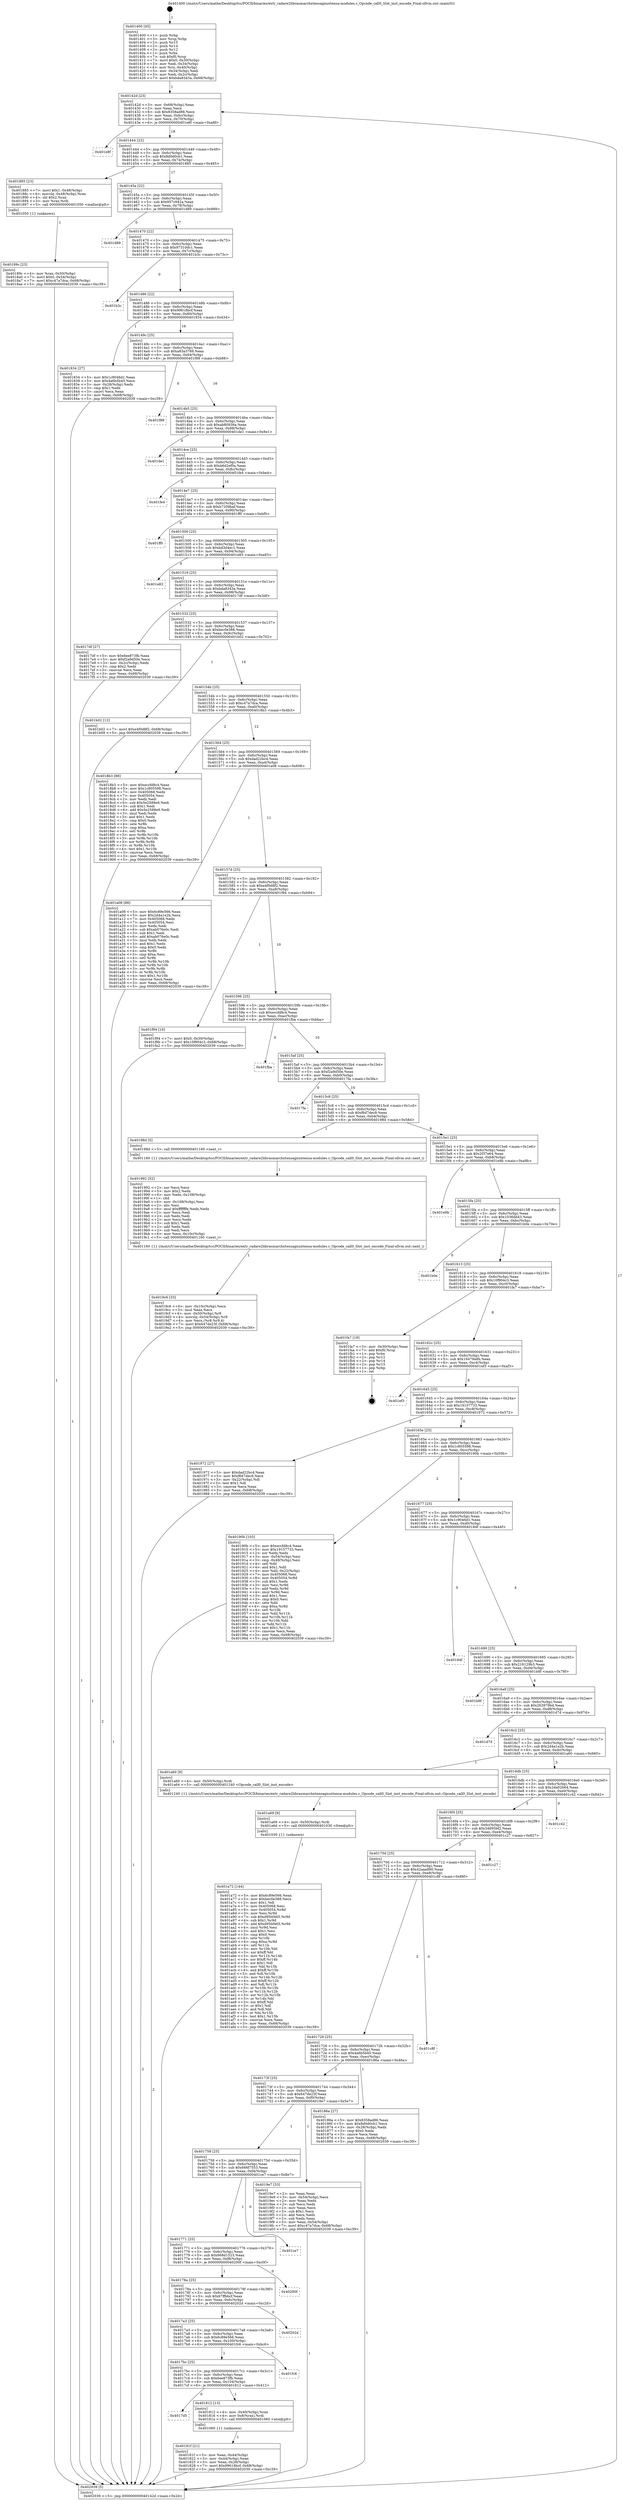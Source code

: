 digraph "0x401400" {
  label = "0x401400 (/mnt/c/Users/mathe/Desktop/tcc/POCII/binaries/extr_radare2librasmarchxtensagnuxtensa-modules.c_Opcode_call0_Slot_inst_encode_Final-ollvm.out::main(0))"
  labelloc = "t"
  node[shape=record]

  Entry [label="",width=0.3,height=0.3,shape=circle,fillcolor=black,style=filled]
  "0x40142d" [label="{
     0x40142d [23]\l
     | [instrs]\l
     &nbsp;&nbsp;0x40142d \<+3\>: mov -0x68(%rbp),%eax\l
     &nbsp;&nbsp;0x401430 \<+2\>: mov %eax,%ecx\l
     &nbsp;&nbsp;0x401432 \<+6\>: sub $0x8358ad86,%ecx\l
     &nbsp;&nbsp;0x401438 \<+3\>: mov %eax,-0x6c(%rbp)\l
     &nbsp;&nbsp;0x40143b \<+3\>: mov %ecx,-0x70(%rbp)\l
     &nbsp;&nbsp;0x40143e \<+6\>: je 0000000000401e8f \<main+0xa8f\>\l
  }"]
  "0x401e8f" [label="{
     0x401e8f\l
  }", style=dashed]
  "0x401444" [label="{
     0x401444 [22]\l
     | [instrs]\l
     &nbsp;&nbsp;0x401444 \<+5\>: jmp 0000000000401449 \<main+0x49\>\l
     &nbsp;&nbsp;0x401449 \<+3\>: mov -0x6c(%rbp),%eax\l
     &nbsp;&nbsp;0x40144c \<+5\>: sub $0x8d0d0cb1,%eax\l
     &nbsp;&nbsp;0x401451 \<+3\>: mov %eax,-0x74(%rbp)\l
     &nbsp;&nbsp;0x401454 \<+6\>: je 0000000000401885 \<main+0x485\>\l
  }"]
  Exit [label="",width=0.3,height=0.3,shape=circle,fillcolor=black,style=filled,peripheries=2]
  "0x401885" [label="{
     0x401885 [23]\l
     | [instrs]\l
     &nbsp;&nbsp;0x401885 \<+7\>: movl $0x1,-0x48(%rbp)\l
     &nbsp;&nbsp;0x40188c \<+4\>: movslq -0x48(%rbp),%rax\l
     &nbsp;&nbsp;0x401890 \<+4\>: shl $0x2,%rax\l
     &nbsp;&nbsp;0x401894 \<+3\>: mov %rax,%rdi\l
     &nbsp;&nbsp;0x401897 \<+5\>: call 0000000000401050 \<malloc@plt\>\l
     | [calls]\l
     &nbsp;&nbsp;0x401050 \{1\} (unknown)\l
  }"]
  "0x40145a" [label="{
     0x40145a [22]\l
     | [instrs]\l
     &nbsp;&nbsp;0x40145a \<+5\>: jmp 000000000040145f \<main+0x5f\>\l
     &nbsp;&nbsp;0x40145f \<+3\>: mov -0x6c(%rbp),%eax\l
     &nbsp;&nbsp;0x401462 \<+5\>: sub $0x957c942a,%eax\l
     &nbsp;&nbsp;0x401467 \<+3\>: mov %eax,-0x78(%rbp)\l
     &nbsp;&nbsp;0x40146a \<+6\>: je 0000000000401d89 \<main+0x989\>\l
  }"]
  "0x401a72" [label="{
     0x401a72 [144]\l
     | [instrs]\l
     &nbsp;&nbsp;0x401a72 \<+5\>: mov $0x6c89e566,%eax\l
     &nbsp;&nbsp;0x401a77 \<+5\>: mov $0xbec0e388,%ecx\l
     &nbsp;&nbsp;0x401a7c \<+2\>: mov $0x1,%dl\l
     &nbsp;&nbsp;0x401a7e \<+7\>: mov 0x405068,%esi\l
     &nbsp;&nbsp;0x401a85 \<+8\>: mov 0x405054,%r8d\l
     &nbsp;&nbsp;0x401a8d \<+3\>: mov %esi,%r9d\l
     &nbsp;&nbsp;0x401a90 \<+7\>: sub $0xd95bf465,%r9d\l
     &nbsp;&nbsp;0x401a97 \<+4\>: sub $0x1,%r9d\l
     &nbsp;&nbsp;0x401a9b \<+7\>: add $0xd95bf465,%r9d\l
     &nbsp;&nbsp;0x401aa2 \<+4\>: imul %r9d,%esi\l
     &nbsp;&nbsp;0x401aa6 \<+3\>: and $0x1,%esi\l
     &nbsp;&nbsp;0x401aa9 \<+3\>: cmp $0x0,%esi\l
     &nbsp;&nbsp;0x401aac \<+4\>: sete %r10b\l
     &nbsp;&nbsp;0x401ab0 \<+4\>: cmp $0xa,%r8d\l
     &nbsp;&nbsp;0x401ab4 \<+4\>: setl %r11b\l
     &nbsp;&nbsp;0x401ab8 \<+3\>: mov %r10b,%bl\l
     &nbsp;&nbsp;0x401abb \<+3\>: xor $0xff,%bl\l
     &nbsp;&nbsp;0x401abe \<+3\>: mov %r11b,%r14b\l
     &nbsp;&nbsp;0x401ac1 \<+4\>: xor $0xff,%r14b\l
     &nbsp;&nbsp;0x401ac5 \<+3\>: xor $0x1,%dl\l
     &nbsp;&nbsp;0x401ac8 \<+3\>: mov %bl,%r15b\l
     &nbsp;&nbsp;0x401acb \<+4\>: and $0xff,%r15b\l
     &nbsp;&nbsp;0x401acf \<+3\>: and %dl,%r10b\l
     &nbsp;&nbsp;0x401ad2 \<+3\>: mov %r14b,%r12b\l
     &nbsp;&nbsp;0x401ad5 \<+4\>: and $0xff,%r12b\l
     &nbsp;&nbsp;0x401ad9 \<+3\>: and %dl,%r11b\l
     &nbsp;&nbsp;0x401adc \<+3\>: or %r10b,%r15b\l
     &nbsp;&nbsp;0x401adf \<+3\>: or %r11b,%r12b\l
     &nbsp;&nbsp;0x401ae2 \<+3\>: xor %r12b,%r15b\l
     &nbsp;&nbsp;0x401ae5 \<+3\>: or %r14b,%bl\l
     &nbsp;&nbsp;0x401ae8 \<+3\>: xor $0xff,%bl\l
     &nbsp;&nbsp;0x401aeb \<+3\>: or $0x1,%dl\l
     &nbsp;&nbsp;0x401aee \<+2\>: and %dl,%bl\l
     &nbsp;&nbsp;0x401af0 \<+3\>: or %bl,%r15b\l
     &nbsp;&nbsp;0x401af3 \<+4\>: test $0x1,%r15b\l
     &nbsp;&nbsp;0x401af7 \<+3\>: cmovne %ecx,%eax\l
     &nbsp;&nbsp;0x401afa \<+3\>: mov %eax,-0x68(%rbp)\l
     &nbsp;&nbsp;0x401afd \<+5\>: jmp 0000000000402039 \<main+0xc39\>\l
  }"]
  "0x401d89" [label="{
     0x401d89\l
  }", style=dashed]
  "0x401470" [label="{
     0x401470 [22]\l
     | [instrs]\l
     &nbsp;&nbsp;0x401470 \<+5\>: jmp 0000000000401475 \<main+0x75\>\l
     &nbsp;&nbsp;0x401475 \<+3\>: mov -0x6c(%rbp),%eax\l
     &nbsp;&nbsp;0x401478 \<+5\>: sub $0x97310dc1,%eax\l
     &nbsp;&nbsp;0x40147d \<+3\>: mov %eax,-0x7c(%rbp)\l
     &nbsp;&nbsp;0x401480 \<+6\>: je 0000000000401b3c \<main+0x73c\>\l
  }"]
  "0x401a69" [label="{
     0x401a69 [9]\l
     | [instrs]\l
     &nbsp;&nbsp;0x401a69 \<+4\>: mov -0x50(%rbp),%rdi\l
     &nbsp;&nbsp;0x401a6d \<+5\>: call 0000000000401030 \<free@plt\>\l
     | [calls]\l
     &nbsp;&nbsp;0x401030 \{1\} (unknown)\l
  }"]
  "0x401b3c" [label="{
     0x401b3c\l
  }", style=dashed]
  "0x401486" [label="{
     0x401486 [22]\l
     | [instrs]\l
     &nbsp;&nbsp;0x401486 \<+5\>: jmp 000000000040148b \<main+0x8b\>\l
     &nbsp;&nbsp;0x40148b \<+3\>: mov -0x6c(%rbp),%eax\l
     &nbsp;&nbsp;0x40148e \<+5\>: sub $0x99618bcf,%eax\l
     &nbsp;&nbsp;0x401493 \<+3\>: mov %eax,-0x80(%rbp)\l
     &nbsp;&nbsp;0x401496 \<+6\>: je 0000000000401834 \<main+0x434\>\l
  }"]
  "0x4019c6" [label="{
     0x4019c6 [33]\l
     | [instrs]\l
     &nbsp;&nbsp;0x4019c6 \<+6\>: mov -0x10c(%rbp),%ecx\l
     &nbsp;&nbsp;0x4019cc \<+3\>: imul %eax,%ecx\l
     &nbsp;&nbsp;0x4019cf \<+4\>: mov -0x50(%rbp),%r8\l
     &nbsp;&nbsp;0x4019d3 \<+4\>: movslq -0x54(%rbp),%r9\l
     &nbsp;&nbsp;0x4019d7 \<+4\>: mov %ecx,(%r8,%r9,4)\l
     &nbsp;&nbsp;0x4019db \<+7\>: movl $0x647de23f,-0x68(%rbp)\l
     &nbsp;&nbsp;0x4019e2 \<+5\>: jmp 0000000000402039 \<main+0xc39\>\l
  }"]
  "0x401834" [label="{
     0x401834 [27]\l
     | [instrs]\l
     &nbsp;&nbsp;0x401834 \<+5\>: mov $0x1c9046d1,%eax\l
     &nbsp;&nbsp;0x401839 \<+5\>: mov $0x4a6b5b45,%ecx\l
     &nbsp;&nbsp;0x40183e \<+3\>: mov -0x28(%rbp),%edx\l
     &nbsp;&nbsp;0x401841 \<+3\>: cmp $0x1,%edx\l
     &nbsp;&nbsp;0x401844 \<+3\>: cmovl %ecx,%eax\l
     &nbsp;&nbsp;0x401847 \<+3\>: mov %eax,-0x68(%rbp)\l
     &nbsp;&nbsp;0x40184a \<+5\>: jmp 0000000000402039 \<main+0xc39\>\l
  }"]
  "0x40149c" [label="{
     0x40149c [25]\l
     | [instrs]\l
     &nbsp;&nbsp;0x40149c \<+5\>: jmp 00000000004014a1 \<main+0xa1\>\l
     &nbsp;&nbsp;0x4014a1 \<+3\>: mov -0x6c(%rbp),%eax\l
     &nbsp;&nbsp;0x4014a4 \<+5\>: sub $0xa83a3789,%eax\l
     &nbsp;&nbsp;0x4014a9 \<+6\>: mov %eax,-0x84(%rbp)\l
     &nbsp;&nbsp;0x4014af \<+6\>: je 0000000000401f88 \<main+0xb88\>\l
  }"]
  "0x401992" [label="{
     0x401992 [52]\l
     | [instrs]\l
     &nbsp;&nbsp;0x401992 \<+2\>: xor %ecx,%ecx\l
     &nbsp;&nbsp;0x401994 \<+5\>: mov $0x2,%edx\l
     &nbsp;&nbsp;0x401999 \<+6\>: mov %edx,-0x108(%rbp)\l
     &nbsp;&nbsp;0x40199f \<+1\>: cltd\l
     &nbsp;&nbsp;0x4019a0 \<+6\>: mov -0x108(%rbp),%esi\l
     &nbsp;&nbsp;0x4019a6 \<+2\>: idiv %esi\l
     &nbsp;&nbsp;0x4019a8 \<+6\>: imul $0xfffffffe,%edx,%edx\l
     &nbsp;&nbsp;0x4019ae \<+2\>: mov %ecx,%edi\l
     &nbsp;&nbsp;0x4019b0 \<+2\>: sub %edx,%edi\l
     &nbsp;&nbsp;0x4019b2 \<+2\>: mov %ecx,%edx\l
     &nbsp;&nbsp;0x4019b4 \<+3\>: sub $0x1,%edx\l
     &nbsp;&nbsp;0x4019b7 \<+2\>: add %edx,%edi\l
     &nbsp;&nbsp;0x4019b9 \<+2\>: sub %edi,%ecx\l
     &nbsp;&nbsp;0x4019bb \<+6\>: mov %ecx,-0x10c(%rbp)\l
     &nbsp;&nbsp;0x4019c1 \<+5\>: call 0000000000401160 \<next_i\>\l
     | [calls]\l
     &nbsp;&nbsp;0x401160 \{1\} (/mnt/c/Users/mathe/Desktop/tcc/POCII/binaries/extr_radare2librasmarchxtensagnuxtensa-modules.c_Opcode_call0_Slot_inst_encode_Final-ollvm.out::next_i)\l
  }"]
  "0x401f88" [label="{
     0x401f88\l
  }", style=dashed]
  "0x4014b5" [label="{
     0x4014b5 [25]\l
     | [instrs]\l
     &nbsp;&nbsp;0x4014b5 \<+5\>: jmp 00000000004014ba \<main+0xba\>\l
     &nbsp;&nbsp;0x4014ba \<+3\>: mov -0x6c(%rbp),%eax\l
     &nbsp;&nbsp;0x4014bd \<+5\>: sub $0xab80936a,%eax\l
     &nbsp;&nbsp;0x4014c2 \<+6\>: mov %eax,-0x88(%rbp)\l
     &nbsp;&nbsp;0x4014c8 \<+6\>: je 0000000000401de1 \<main+0x9e1\>\l
  }"]
  "0x40189c" [label="{
     0x40189c [23]\l
     | [instrs]\l
     &nbsp;&nbsp;0x40189c \<+4\>: mov %rax,-0x50(%rbp)\l
     &nbsp;&nbsp;0x4018a0 \<+7\>: movl $0x0,-0x54(%rbp)\l
     &nbsp;&nbsp;0x4018a7 \<+7\>: movl $0xc47a7dca,-0x68(%rbp)\l
     &nbsp;&nbsp;0x4018ae \<+5\>: jmp 0000000000402039 \<main+0xc39\>\l
  }"]
  "0x401de1" [label="{
     0x401de1\l
  }", style=dashed]
  "0x4014ce" [label="{
     0x4014ce [25]\l
     | [instrs]\l
     &nbsp;&nbsp;0x4014ce \<+5\>: jmp 00000000004014d3 \<main+0xd3\>\l
     &nbsp;&nbsp;0x4014d3 \<+3\>: mov -0x6c(%rbp),%eax\l
     &nbsp;&nbsp;0x4014d6 \<+5\>: sub $0xb6d2ef0a,%eax\l
     &nbsp;&nbsp;0x4014db \<+6\>: mov %eax,-0x8c(%rbp)\l
     &nbsp;&nbsp;0x4014e1 \<+6\>: je 0000000000401fe4 \<main+0xbe4\>\l
  }"]
  "0x40181f" [label="{
     0x40181f [21]\l
     | [instrs]\l
     &nbsp;&nbsp;0x40181f \<+3\>: mov %eax,-0x44(%rbp)\l
     &nbsp;&nbsp;0x401822 \<+3\>: mov -0x44(%rbp),%eax\l
     &nbsp;&nbsp;0x401825 \<+3\>: mov %eax,-0x28(%rbp)\l
     &nbsp;&nbsp;0x401828 \<+7\>: movl $0x99618bcf,-0x68(%rbp)\l
     &nbsp;&nbsp;0x40182f \<+5\>: jmp 0000000000402039 \<main+0xc39\>\l
  }"]
  "0x401fe4" [label="{
     0x401fe4\l
  }", style=dashed]
  "0x4014e7" [label="{
     0x4014e7 [25]\l
     | [instrs]\l
     &nbsp;&nbsp;0x4014e7 \<+5\>: jmp 00000000004014ec \<main+0xec\>\l
     &nbsp;&nbsp;0x4014ec \<+3\>: mov -0x6c(%rbp),%eax\l
     &nbsp;&nbsp;0x4014ef \<+5\>: sub $0xb7209baf,%eax\l
     &nbsp;&nbsp;0x4014f4 \<+6\>: mov %eax,-0x90(%rbp)\l
     &nbsp;&nbsp;0x4014fa \<+6\>: je 0000000000401ff0 \<main+0xbf0\>\l
  }"]
  "0x4017d5" [label="{
     0x4017d5\l
  }", style=dashed]
  "0x401ff0" [label="{
     0x401ff0\l
  }", style=dashed]
  "0x401500" [label="{
     0x401500 [25]\l
     | [instrs]\l
     &nbsp;&nbsp;0x401500 \<+5\>: jmp 0000000000401505 \<main+0x105\>\l
     &nbsp;&nbsp;0x401505 \<+3\>: mov -0x6c(%rbp),%eax\l
     &nbsp;&nbsp;0x401508 \<+5\>: sub $0xbd3d4ec1,%eax\l
     &nbsp;&nbsp;0x40150d \<+6\>: mov %eax,-0x94(%rbp)\l
     &nbsp;&nbsp;0x401513 \<+6\>: je 0000000000401e83 \<main+0xa83\>\l
  }"]
  "0x401812" [label="{
     0x401812 [13]\l
     | [instrs]\l
     &nbsp;&nbsp;0x401812 \<+4\>: mov -0x40(%rbp),%rax\l
     &nbsp;&nbsp;0x401816 \<+4\>: mov 0x8(%rax),%rdi\l
     &nbsp;&nbsp;0x40181a \<+5\>: call 0000000000401060 \<atoi@plt\>\l
     | [calls]\l
     &nbsp;&nbsp;0x401060 \{1\} (unknown)\l
  }"]
  "0x401e83" [label="{
     0x401e83\l
  }", style=dashed]
  "0x401519" [label="{
     0x401519 [25]\l
     | [instrs]\l
     &nbsp;&nbsp;0x401519 \<+5\>: jmp 000000000040151e \<main+0x11e\>\l
     &nbsp;&nbsp;0x40151e \<+3\>: mov -0x6c(%rbp),%eax\l
     &nbsp;&nbsp;0x401521 \<+5\>: sub $0xbda8343a,%eax\l
     &nbsp;&nbsp;0x401526 \<+6\>: mov %eax,-0x98(%rbp)\l
     &nbsp;&nbsp;0x40152c \<+6\>: je 00000000004017df \<main+0x3df\>\l
  }"]
  "0x4017bc" [label="{
     0x4017bc [25]\l
     | [instrs]\l
     &nbsp;&nbsp;0x4017bc \<+5\>: jmp 00000000004017c1 \<main+0x3c1\>\l
     &nbsp;&nbsp;0x4017c1 \<+3\>: mov -0x6c(%rbp),%eax\l
     &nbsp;&nbsp;0x4017c4 \<+5\>: sub $0x6ee873fb,%eax\l
     &nbsp;&nbsp;0x4017c9 \<+6\>: mov %eax,-0x104(%rbp)\l
     &nbsp;&nbsp;0x4017cf \<+6\>: je 0000000000401812 \<main+0x412\>\l
  }"]
  "0x4017df" [label="{
     0x4017df [27]\l
     | [instrs]\l
     &nbsp;&nbsp;0x4017df \<+5\>: mov $0x6ee873fb,%eax\l
     &nbsp;&nbsp;0x4017e4 \<+5\>: mov $0xf2a9d50e,%ecx\l
     &nbsp;&nbsp;0x4017e9 \<+3\>: mov -0x2c(%rbp),%edx\l
     &nbsp;&nbsp;0x4017ec \<+3\>: cmp $0x2,%edx\l
     &nbsp;&nbsp;0x4017ef \<+3\>: cmovne %ecx,%eax\l
     &nbsp;&nbsp;0x4017f2 \<+3\>: mov %eax,-0x68(%rbp)\l
     &nbsp;&nbsp;0x4017f5 \<+5\>: jmp 0000000000402039 \<main+0xc39\>\l
  }"]
  "0x401532" [label="{
     0x401532 [25]\l
     | [instrs]\l
     &nbsp;&nbsp;0x401532 \<+5\>: jmp 0000000000401537 \<main+0x137\>\l
     &nbsp;&nbsp;0x401537 \<+3\>: mov -0x6c(%rbp),%eax\l
     &nbsp;&nbsp;0x40153a \<+5\>: sub $0xbec0e388,%eax\l
     &nbsp;&nbsp;0x40153f \<+6\>: mov %eax,-0x9c(%rbp)\l
     &nbsp;&nbsp;0x401545 \<+6\>: je 0000000000401b02 \<main+0x702\>\l
  }"]
  "0x402039" [label="{
     0x402039 [5]\l
     | [instrs]\l
     &nbsp;&nbsp;0x402039 \<+5\>: jmp 000000000040142d \<main+0x2d\>\l
  }"]
  "0x401400" [label="{
     0x401400 [45]\l
     | [instrs]\l
     &nbsp;&nbsp;0x401400 \<+1\>: push %rbp\l
     &nbsp;&nbsp;0x401401 \<+3\>: mov %rsp,%rbp\l
     &nbsp;&nbsp;0x401404 \<+2\>: push %r15\l
     &nbsp;&nbsp;0x401406 \<+2\>: push %r14\l
     &nbsp;&nbsp;0x401408 \<+2\>: push %r12\l
     &nbsp;&nbsp;0x40140a \<+1\>: push %rbx\l
     &nbsp;&nbsp;0x40140b \<+7\>: sub $0xf0,%rsp\l
     &nbsp;&nbsp;0x401412 \<+7\>: movl $0x0,-0x30(%rbp)\l
     &nbsp;&nbsp;0x401419 \<+3\>: mov %edi,-0x34(%rbp)\l
     &nbsp;&nbsp;0x40141c \<+4\>: mov %rsi,-0x40(%rbp)\l
     &nbsp;&nbsp;0x401420 \<+3\>: mov -0x34(%rbp),%edi\l
     &nbsp;&nbsp;0x401423 \<+3\>: mov %edi,-0x2c(%rbp)\l
     &nbsp;&nbsp;0x401426 \<+7\>: movl $0xbda8343a,-0x68(%rbp)\l
  }"]
  "0x401fc6" [label="{
     0x401fc6\l
  }", style=dashed]
  "0x401b02" [label="{
     0x401b02 [12]\l
     | [instrs]\l
     &nbsp;&nbsp;0x401b02 \<+7\>: movl $0xe4f0d8f2,-0x68(%rbp)\l
     &nbsp;&nbsp;0x401b09 \<+5\>: jmp 0000000000402039 \<main+0xc39\>\l
  }"]
  "0x40154b" [label="{
     0x40154b [25]\l
     | [instrs]\l
     &nbsp;&nbsp;0x40154b \<+5\>: jmp 0000000000401550 \<main+0x150\>\l
     &nbsp;&nbsp;0x401550 \<+3\>: mov -0x6c(%rbp),%eax\l
     &nbsp;&nbsp;0x401553 \<+5\>: sub $0xc47a7dca,%eax\l
     &nbsp;&nbsp;0x401558 \<+6\>: mov %eax,-0xa0(%rbp)\l
     &nbsp;&nbsp;0x40155e \<+6\>: je 00000000004018b3 \<main+0x4b3\>\l
  }"]
  "0x4017a3" [label="{
     0x4017a3 [25]\l
     | [instrs]\l
     &nbsp;&nbsp;0x4017a3 \<+5\>: jmp 00000000004017a8 \<main+0x3a8\>\l
     &nbsp;&nbsp;0x4017a8 \<+3\>: mov -0x6c(%rbp),%eax\l
     &nbsp;&nbsp;0x4017ab \<+5\>: sub $0x6c89e566,%eax\l
     &nbsp;&nbsp;0x4017b0 \<+6\>: mov %eax,-0x100(%rbp)\l
     &nbsp;&nbsp;0x4017b6 \<+6\>: je 0000000000401fc6 \<main+0xbc6\>\l
  }"]
  "0x4018b3" [label="{
     0x4018b3 [88]\l
     | [instrs]\l
     &nbsp;&nbsp;0x4018b3 \<+5\>: mov $0xeccfd8c4,%eax\l
     &nbsp;&nbsp;0x4018b8 \<+5\>: mov $0x1c805598,%ecx\l
     &nbsp;&nbsp;0x4018bd \<+7\>: mov 0x405068,%edx\l
     &nbsp;&nbsp;0x4018c4 \<+7\>: mov 0x405054,%esi\l
     &nbsp;&nbsp;0x4018cb \<+2\>: mov %edx,%edi\l
     &nbsp;&nbsp;0x4018cd \<+6\>: sub $0x5e2588e9,%edi\l
     &nbsp;&nbsp;0x4018d3 \<+3\>: sub $0x1,%edi\l
     &nbsp;&nbsp;0x4018d6 \<+6\>: add $0x5e2588e9,%edi\l
     &nbsp;&nbsp;0x4018dc \<+3\>: imul %edi,%edx\l
     &nbsp;&nbsp;0x4018df \<+3\>: and $0x1,%edx\l
     &nbsp;&nbsp;0x4018e2 \<+3\>: cmp $0x0,%edx\l
     &nbsp;&nbsp;0x4018e5 \<+4\>: sete %r8b\l
     &nbsp;&nbsp;0x4018e9 \<+3\>: cmp $0xa,%esi\l
     &nbsp;&nbsp;0x4018ec \<+4\>: setl %r9b\l
     &nbsp;&nbsp;0x4018f0 \<+3\>: mov %r8b,%r10b\l
     &nbsp;&nbsp;0x4018f3 \<+3\>: and %r9b,%r10b\l
     &nbsp;&nbsp;0x4018f6 \<+3\>: xor %r9b,%r8b\l
     &nbsp;&nbsp;0x4018f9 \<+3\>: or %r8b,%r10b\l
     &nbsp;&nbsp;0x4018fc \<+4\>: test $0x1,%r10b\l
     &nbsp;&nbsp;0x401900 \<+3\>: cmovne %ecx,%eax\l
     &nbsp;&nbsp;0x401903 \<+3\>: mov %eax,-0x68(%rbp)\l
     &nbsp;&nbsp;0x401906 \<+5\>: jmp 0000000000402039 \<main+0xc39\>\l
  }"]
  "0x401564" [label="{
     0x401564 [25]\l
     | [instrs]\l
     &nbsp;&nbsp;0x401564 \<+5\>: jmp 0000000000401569 \<main+0x169\>\l
     &nbsp;&nbsp;0x401569 \<+3\>: mov -0x6c(%rbp),%eax\l
     &nbsp;&nbsp;0x40156c \<+5\>: sub $0xdad22bc4,%eax\l
     &nbsp;&nbsp;0x401571 \<+6\>: mov %eax,-0xa4(%rbp)\l
     &nbsp;&nbsp;0x401577 \<+6\>: je 0000000000401a08 \<main+0x608\>\l
  }"]
  "0x40202d" [label="{
     0x40202d\l
  }", style=dashed]
  "0x401a08" [label="{
     0x401a08 [88]\l
     | [instrs]\l
     &nbsp;&nbsp;0x401a08 \<+5\>: mov $0x6c89e566,%eax\l
     &nbsp;&nbsp;0x401a0d \<+5\>: mov $0x2d4a1e2b,%ecx\l
     &nbsp;&nbsp;0x401a12 \<+7\>: mov 0x405068,%edx\l
     &nbsp;&nbsp;0x401a19 \<+7\>: mov 0x405054,%esi\l
     &nbsp;&nbsp;0x401a20 \<+2\>: mov %edx,%edi\l
     &nbsp;&nbsp;0x401a22 \<+6\>: sub $0xab076e0c,%edi\l
     &nbsp;&nbsp;0x401a28 \<+3\>: sub $0x1,%edi\l
     &nbsp;&nbsp;0x401a2b \<+6\>: add $0xab076e0c,%edi\l
     &nbsp;&nbsp;0x401a31 \<+3\>: imul %edi,%edx\l
     &nbsp;&nbsp;0x401a34 \<+3\>: and $0x1,%edx\l
     &nbsp;&nbsp;0x401a37 \<+3\>: cmp $0x0,%edx\l
     &nbsp;&nbsp;0x401a3a \<+4\>: sete %r8b\l
     &nbsp;&nbsp;0x401a3e \<+3\>: cmp $0xa,%esi\l
     &nbsp;&nbsp;0x401a41 \<+4\>: setl %r9b\l
     &nbsp;&nbsp;0x401a45 \<+3\>: mov %r8b,%r10b\l
     &nbsp;&nbsp;0x401a48 \<+3\>: and %r9b,%r10b\l
     &nbsp;&nbsp;0x401a4b \<+3\>: xor %r9b,%r8b\l
     &nbsp;&nbsp;0x401a4e \<+3\>: or %r8b,%r10b\l
     &nbsp;&nbsp;0x401a51 \<+4\>: test $0x1,%r10b\l
     &nbsp;&nbsp;0x401a55 \<+3\>: cmovne %ecx,%eax\l
     &nbsp;&nbsp;0x401a58 \<+3\>: mov %eax,-0x68(%rbp)\l
     &nbsp;&nbsp;0x401a5b \<+5\>: jmp 0000000000402039 \<main+0xc39\>\l
  }"]
  "0x40157d" [label="{
     0x40157d [25]\l
     | [instrs]\l
     &nbsp;&nbsp;0x40157d \<+5\>: jmp 0000000000401582 \<main+0x182\>\l
     &nbsp;&nbsp;0x401582 \<+3\>: mov -0x6c(%rbp),%eax\l
     &nbsp;&nbsp;0x401585 \<+5\>: sub $0xe4f0d8f2,%eax\l
     &nbsp;&nbsp;0x40158a \<+6\>: mov %eax,-0xa8(%rbp)\l
     &nbsp;&nbsp;0x401590 \<+6\>: je 0000000000401f94 \<main+0xb94\>\l
  }"]
  "0x40178a" [label="{
     0x40178a [25]\l
     | [instrs]\l
     &nbsp;&nbsp;0x40178a \<+5\>: jmp 000000000040178f \<main+0x38f\>\l
     &nbsp;&nbsp;0x40178f \<+3\>: mov -0x6c(%rbp),%eax\l
     &nbsp;&nbsp;0x401792 \<+5\>: sub $0x67ffbbcf,%eax\l
     &nbsp;&nbsp;0x401797 \<+6\>: mov %eax,-0xfc(%rbp)\l
     &nbsp;&nbsp;0x40179d \<+6\>: je 000000000040202d \<main+0xc2d\>\l
  }"]
  "0x401f94" [label="{
     0x401f94 [19]\l
     | [instrs]\l
     &nbsp;&nbsp;0x401f94 \<+7\>: movl $0x0,-0x30(%rbp)\l
     &nbsp;&nbsp;0x401f9b \<+7\>: movl $0x10f904c3,-0x68(%rbp)\l
     &nbsp;&nbsp;0x401fa2 \<+5\>: jmp 0000000000402039 \<main+0xc39\>\l
  }"]
  "0x401596" [label="{
     0x401596 [25]\l
     | [instrs]\l
     &nbsp;&nbsp;0x401596 \<+5\>: jmp 000000000040159b \<main+0x19b\>\l
     &nbsp;&nbsp;0x40159b \<+3\>: mov -0x6c(%rbp),%eax\l
     &nbsp;&nbsp;0x40159e \<+5\>: sub $0xeccfd8c4,%eax\l
     &nbsp;&nbsp;0x4015a3 \<+6\>: mov %eax,-0xac(%rbp)\l
     &nbsp;&nbsp;0x4015a9 \<+6\>: je 0000000000401fba \<main+0xbba\>\l
  }"]
  "0x40200f" [label="{
     0x40200f\l
  }", style=dashed]
  "0x401fba" [label="{
     0x401fba\l
  }", style=dashed]
  "0x4015af" [label="{
     0x4015af [25]\l
     | [instrs]\l
     &nbsp;&nbsp;0x4015af \<+5\>: jmp 00000000004015b4 \<main+0x1b4\>\l
     &nbsp;&nbsp;0x4015b4 \<+3\>: mov -0x6c(%rbp),%eax\l
     &nbsp;&nbsp;0x4015b7 \<+5\>: sub $0xf2a9d50e,%eax\l
     &nbsp;&nbsp;0x4015bc \<+6\>: mov %eax,-0xb0(%rbp)\l
     &nbsp;&nbsp;0x4015c2 \<+6\>: je 00000000004017fa \<main+0x3fa\>\l
  }"]
  "0x401771" [label="{
     0x401771 [25]\l
     | [instrs]\l
     &nbsp;&nbsp;0x401771 \<+5\>: jmp 0000000000401776 \<main+0x376\>\l
     &nbsp;&nbsp;0x401776 \<+3\>: mov -0x6c(%rbp),%eax\l
     &nbsp;&nbsp;0x401779 \<+5\>: sub $0x668d1523,%eax\l
     &nbsp;&nbsp;0x40177e \<+6\>: mov %eax,-0xf8(%rbp)\l
     &nbsp;&nbsp;0x401784 \<+6\>: je 000000000040200f \<main+0xc0f\>\l
  }"]
  "0x4017fa" [label="{
     0x4017fa\l
  }", style=dashed]
  "0x4015c8" [label="{
     0x4015c8 [25]\l
     | [instrs]\l
     &nbsp;&nbsp;0x4015c8 \<+5\>: jmp 00000000004015cd \<main+0x1cd\>\l
     &nbsp;&nbsp;0x4015cd \<+3\>: mov -0x6c(%rbp),%eax\l
     &nbsp;&nbsp;0x4015d0 \<+5\>: sub $0xf6d7dec9,%eax\l
     &nbsp;&nbsp;0x4015d5 \<+6\>: mov %eax,-0xb4(%rbp)\l
     &nbsp;&nbsp;0x4015db \<+6\>: je 000000000040198d \<main+0x58d\>\l
  }"]
  "0x401ce7" [label="{
     0x401ce7\l
  }", style=dashed]
  "0x40198d" [label="{
     0x40198d [5]\l
     | [instrs]\l
     &nbsp;&nbsp;0x40198d \<+5\>: call 0000000000401160 \<next_i\>\l
     | [calls]\l
     &nbsp;&nbsp;0x401160 \{1\} (/mnt/c/Users/mathe/Desktop/tcc/POCII/binaries/extr_radare2librasmarchxtensagnuxtensa-modules.c_Opcode_call0_Slot_inst_encode_Final-ollvm.out::next_i)\l
  }"]
  "0x4015e1" [label="{
     0x4015e1 [25]\l
     | [instrs]\l
     &nbsp;&nbsp;0x4015e1 \<+5\>: jmp 00000000004015e6 \<main+0x1e6\>\l
     &nbsp;&nbsp;0x4015e6 \<+3\>: mov -0x6c(%rbp),%eax\l
     &nbsp;&nbsp;0x4015e9 \<+5\>: sub $0x2f37e64,%eax\l
     &nbsp;&nbsp;0x4015ee \<+6\>: mov %eax,-0xb8(%rbp)\l
     &nbsp;&nbsp;0x4015f4 \<+6\>: je 0000000000401e9b \<main+0xa9b\>\l
  }"]
  "0x401758" [label="{
     0x401758 [25]\l
     | [instrs]\l
     &nbsp;&nbsp;0x401758 \<+5\>: jmp 000000000040175d \<main+0x35d\>\l
     &nbsp;&nbsp;0x40175d \<+3\>: mov -0x6c(%rbp),%eax\l
     &nbsp;&nbsp;0x401760 \<+5\>: sub $0x666f7553,%eax\l
     &nbsp;&nbsp;0x401765 \<+6\>: mov %eax,-0xf4(%rbp)\l
     &nbsp;&nbsp;0x40176b \<+6\>: je 0000000000401ce7 \<main+0x8e7\>\l
  }"]
  "0x401e9b" [label="{
     0x401e9b\l
  }", style=dashed]
  "0x4015fa" [label="{
     0x4015fa [25]\l
     | [instrs]\l
     &nbsp;&nbsp;0x4015fa \<+5\>: jmp 00000000004015ff \<main+0x1ff\>\l
     &nbsp;&nbsp;0x4015ff \<+3\>: mov -0x6c(%rbp),%eax\l
     &nbsp;&nbsp;0x401602 \<+5\>: sub $0x1036dd43,%eax\l
     &nbsp;&nbsp;0x401607 \<+6\>: mov %eax,-0xbc(%rbp)\l
     &nbsp;&nbsp;0x40160d \<+6\>: je 0000000000401b0e \<main+0x70e\>\l
  }"]
  "0x4019e7" [label="{
     0x4019e7 [33]\l
     | [instrs]\l
     &nbsp;&nbsp;0x4019e7 \<+2\>: xor %eax,%eax\l
     &nbsp;&nbsp;0x4019e9 \<+3\>: mov -0x54(%rbp),%ecx\l
     &nbsp;&nbsp;0x4019ec \<+2\>: mov %eax,%edx\l
     &nbsp;&nbsp;0x4019ee \<+2\>: sub %ecx,%edx\l
     &nbsp;&nbsp;0x4019f0 \<+2\>: mov %eax,%ecx\l
     &nbsp;&nbsp;0x4019f2 \<+3\>: sub $0x1,%ecx\l
     &nbsp;&nbsp;0x4019f5 \<+2\>: add %ecx,%edx\l
     &nbsp;&nbsp;0x4019f7 \<+2\>: sub %edx,%eax\l
     &nbsp;&nbsp;0x4019f9 \<+3\>: mov %eax,-0x54(%rbp)\l
     &nbsp;&nbsp;0x4019fc \<+7\>: movl $0xc47a7dca,-0x68(%rbp)\l
     &nbsp;&nbsp;0x401a03 \<+5\>: jmp 0000000000402039 \<main+0xc39\>\l
  }"]
  "0x401b0e" [label="{
     0x401b0e\l
  }", style=dashed]
  "0x401613" [label="{
     0x401613 [25]\l
     | [instrs]\l
     &nbsp;&nbsp;0x401613 \<+5\>: jmp 0000000000401618 \<main+0x218\>\l
     &nbsp;&nbsp;0x401618 \<+3\>: mov -0x6c(%rbp),%eax\l
     &nbsp;&nbsp;0x40161b \<+5\>: sub $0x10f904c3,%eax\l
     &nbsp;&nbsp;0x401620 \<+6\>: mov %eax,-0xc0(%rbp)\l
     &nbsp;&nbsp;0x401626 \<+6\>: je 0000000000401fa7 \<main+0xba7\>\l
  }"]
  "0x40173f" [label="{
     0x40173f [25]\l
     | [instrs]\l
     &nbsp;&nbsp;0x40173f \<+5\>: jmp 0000000000401744 \<main+0x344\>\l
     &nbsp;&nbsp;0x401744 \<+3\>: mov -0x6c(%rbp),%eax\l
     &nbsp;&nbsp;0x401747 \<+5\>: sub $0x647de23f,%eax\l
     &nbsp;&nbsp;0x40174c \<+6\>: mov %eax,-0xf0(%rbp)\l
     &nbsp;&nbsp;0x401752 \<+6\>: je 00000000004019e7 \<main+0x5e7\>\l
  }"]
  "0x401fa7" [label="{
     0x401fa7 [19]\l
     | [instrs]\l
     &nbsp;&nbsp;0x401fa7 \<+3\>: mov -0x30(%rbp),%eax\l
     &nbsp;&nbsp;0x401faa \<+7\>: add $0xf0,%rsp\l
     &nbsp;&nbsp;0x401fb1 \<+1\>: pop %rbx\l
     &nbsp;&nbsp;0x401fb2 \<+2\>: pop %r12\l
     &nbsp;&nbsp;0x401fb4 \<+2\>: pop %r14\l
     &nbsp;&nbsp;0x401fb6 \<+2\>: pop %r15\l
     &nbsp;&nbsp;0x401fb8 \<+1\>: pop %rbp\l
     &nbsp;&nbsp;0x401fb9 \<+1\>: ret\l
  }"]
  "0x40162c" [label="{
     0x40162c [25]\l
     | [instrs]\l
     &nbsp;&nbsp;0x40162c \<+5\>: jmp 0000000000401631 \<main+0x231\>\l
     &nbsp;&nbsp;0x401631 \<+3\>: mov -0x6c(%rbp),%eax\l
     &nbsp;&nbsp;0x401634 \<+5\>: sub $0x16479a8b,%eax\l
     &nbsp;&nbsp;0x401639 \<+6\>: mov %eax,-0xc4(%rbp)\l
     &nbsp;&nbsp;0x40163f \<+6\>: je 0000000000401ef3 \<main+0xaf3\>\l
  }"]
  "0x40186a" [label="{
     0x40186a [27]\l
     | [instrs]\l
     &nbsp;&nbsp;0x40186a \<+5\>: mov $0x8358ad86,%eax\l
     &nbsp;&nbsp;0x40186f \<+5\>: mov $0x8d0d0cb1,%ecx\l
     &nbsp;&nbsp;0x401874 \<+3\>: mov -0x28(%rbp),%edx\l
     &nbsp;&nbsp;0x401877 \<+3\>: cmp $0x0,%edx\l
     &nbsp;&nbsp;0x40187a \<+3\>: cmove %ecx,%eax\l
     &nbsp;&nbsp;0x40187d \<+3\>: mov %eax,-0x68(%rbp)\l
     &nbsp;&nbsp;0x401880 \<+5\>: jmp 0000000000402039 \<main+0xc39\>\l
  }"]
  "0x401ef3" [label="{
     0x401ef3\l
  }", style=dashed]
  "0x401645" [label="{
     0x401645 [25]\l
     | [instrs]\l
     &nbsp;&nbsp;0x401645 \<+5\>: jmp 000000000040164a \<main+0x24a\>\l
     &nbsp;&nbsp;0x40164a \<+3\>: mov -0x6c(%rbp),%eax\l
     &nbsp;&nbsp;0x40164d \<+5\>: sub $0x19157733,%eax\l
     &nbsp;&nbsp;0x401652 \<+6\>: mov %eax,-0xc8(%rbp)\l
     &nbsp;&nbsp;0x401658 \<+6\>: je 0000000000401972 \<main+0x572\>\l
  }"]
  "0x401726" [label="{
     0x401726 [25]\l
     | [instrs]\l
     &nbsp;&nbsp;0x401726 \<+5\>: jmp 000000000040172b \<main+0x32b\>\l
     &nbsp;&nbsp;0x40172b \<+3\>: mov -0x6c(%rbp),%eax\l
     &nbsp;&nbsp;0x40172e \<+5\>: sub $0x4a6b5b45,%eax\l
     &nbsp;&nbsp;0x401733 \<+6\>: mov %eax,-0xec(%rbp)\l
     &nbsp;&nbsp;0x401739 \<+6\>: je 000000000040186a \<main+0x46a\>\l
  }"]
  "0x401972" [label="{
     0x401972 [27]\l
     | [instrs]\l
     &nbsp;&nbsp;0x401972 \<+5\>: mov $0xdad22bc4,%eax\l
     &nbsp;&nbsp;0x401977 \<+5\>: mov $0xf6d7dec9,%ecx\l
     &nbsp;&nbsp;0x40197c \<+3\>: mov -0x22(%rbp),%dl\l
     &nbsp;&nbsp;0x40197f \<+3\>: test $0x1,%dl\l
     &nbsp;&nbsp;0x401982 \<+3\>: cmovne %ecx,%eax\l
     &nbsp;&nbsp;0x401985 \<+3\>: mov %eax,-0x68(%rbp)\l
     &nbsp;&nbsp;0x401988 \<+5\>: jmp 0000000000402039 \<main+0xc39\>\l
  }"]
  "0x40165e" [label="{
     0x40165e [25]\l
     | [instrs]\l
     &nbsp;&nbsp;0x40165e \<+5\>: jmp 0000000000401663 \<main+0x263\>\l
     &nbsp;&nbsp;0x401663 \<+3\>: mov -0x6c(%rbp),%eax\l
     &nbsp;&nbsp;0x401666 \<+5\>: sub $0x1c805598,%eax\l
     &nbsp;&nbsp;0x40166b \<+6\>: mov %eax,-0xcc(%rbp)\l
     &nbsp;&nbsp;0x401671 \<+6\>: je 000000000040190b \<main+0x50b\>\l
  }"]
  "0x401c8f" [label="{
     0x401c8f\l
  }", style=dashed]
  "0x40190b" [label="{
     0x40190b [103]\l
     | [instrs]\l
     &nbsp;&nbsp;0x40190b \<+5\>: mov $0xeccfd8c4,%eax\l
     &nbsp;&nbsp;0x401910 \<+5\>: mov $0x19157733,%ecx\l
     &nbsp;&nbsp;0x401915 \<+2\>: xor %edx,%edx\l
     &nbsp;&nbsp;0x401917 \<+3\>: mov -0x54(%rbp),%esi\l
     &nbsp;&nbsp;0x40191a \<+3\>: cmp -0x48(%rbp),%esi\l
     &nbsp;&nbsp;0x40191d \<+4\>: setl %dil\l
     &nbsp;&nbsp;0x401921 \<+4\>: and $0x1,%dil\l
     &nbsp;&nbsp;0x401925 \<+4\>: mov %dil,-0x22(%rbp)\l
     &nbsp;&nbsp;0x401929 \<+7\>: mov 0x405068,%esi\l
     &nbsp;&nbsp;0x401930 \<+8\>: mov 0x405054,%r8d\l
     &nbsp;&nbsp;0x401938 \<+3\>: sub $0x1,%edx\l
     &nbsp;&nbsp;0x40193b \<+3\>: mov %esi,%r9d\l
     &nbsp;&nbsp;0x40193e \<+3\>: add %edx,%r9d\l
     &nbsp;&nbsp;0x401941 \<+4\>: imul %r9d,%esi\l
     &nbsp;&nbsp;0x401945 \<+3\>: and $0x1,%esi\l
     &nbsp;&nbsp;0x401948 \<+3\>: cmp $0x0,%esi\l
     &nbsp;&nbsp;0x40194b \<+4\>: sete %dil\l
     &nbsp;&nbsp;0x40194f \<+4\>: cmp $0xa,%r8d\l
     &nbsp;&nbsp;0x401953 \<+4\>: setl %r10b\l
     &nbsp;&nbsp;0x401957 \<+3\>: mov %dil,%r11b\l
     &nbsp;&nbsp;0x40195a \<+3\>: and %r10b,%r11b\l
     &nbsp;&nbsp;0x40195d \<+3\>: xor %r10b,%dil\l
     &nbsp;&nbsp;0x401960 \<+3\>: or %dil,%r11b\l
     &nbsp;&nbsp;0x401963 \<+4\>: test $0x1,%r11b\l
     &nbsp;&nbsp;0x401967 \<+3\>: cmovne %ecx,%eax\l
     &nbsp;&nbsp;0x40196a \<+3\>: mov %eax,-0x68(%rbp)\l
     &nbsp;&nbsp;0x40196d \<+5\>: jmp 0000000000402039 \<main+0xc39\>\l
  }"]
  "0x401677" [label="{
     0x401677 [25]\l
     | [instrs]\l
     &nbsp;&nbsp;0x401677 \<+5\>: jmp 000000000040167c \<main+0x27c\>\l
     &nbsp;&nbsp;0x40167c \<+3\>: mov -0x6c(%rbp),%eax\l
     &nbsp;&nbsp;0x40167f \<+5\>: sub $0x1c9046d1,%eax\l
     &nbsp;&nbsp;0x401684 \<+6\>: mov %eax,-0xd0(%rbp)\l
     &nbsp;&nbsp;0x40168a \<+6\>: je 000000000040184f \<main+0x44f\>\l
  }"]
  "0x40170d" [label="{
     0x40170d [25]\l
     | [instrs]\l
     &nbsp;&nbsp;0x40170d \<+5\>: jmp 0000000000401712 \<main+0x312\>\l
     &nbsp;&nbsp;0x401712 \<+3\>: mov -0x6c(%rbp),%eax\l
     &nbsp;&nbsp;0x401715 \<+5\>: sub $0x42aaa890,%eax\l
     &nbsp;&nbsp;0x40171a \<+6\>: mov %eax,-0xe8(%rbp)\l
     &nbsp;&nbsp;0x401720 \<+6\>: je 0000000000401c8f \<main+0x88f\>\l
  }"]
  "0x40184f" [label="{
     0x40184f\l
  }", style=dashed]
  "0x401690" [label="{
     0x401690 [25]\l
     | [instrs]\l
     &nbsp;&nbsp;0x401690 \<+5\>: jmp 0000000000401695 \<main+0x295\>\l
     &nbsp;&nbsp;0x401695 \<+3\>: mov -0x6c(%rbp),%eax\l
     &nbsp;&nbsp;0x401698 \<+5\>: sub $0x218129b3,%eax\l
     &nbsp;&nbsp;0x40169d \<+6\>: mov %eax,-0xd4(%rbp)\l
     &nbsp;&nbsp;0x4016a3 \<+6\>: je 0000000000401b8f \<main+0x78f\>\l
  }"]
  "0x401c27" [label="{
     0x401c27\l
  }", style=dashed]
  "0x401b8f" [label="{
     0x401b8f\l
  }", style=dashed]
  "0x4016a9" [label="{
     0x4016a9 [25]\l
     | [instrs]\l
     &nbsp;&nbsp;0x4016a9 \<+5\>: jmp 00000000004016ae \<main+0x2ae\>\l
     &nbsp;&nbsp;0x4016ae \<+3\>: mov -0x6c(%rbp),%eax\l
     &nbsp;&nbsp;0x4016b1 \<+5\>: sub $0x263979bd,%eax\l
     &nbsp;&nbsp;0x4016b6 \<+6\>: mov %eax,-0xd8(%rbp)\l
     &nbsp;&nbsp;0x4016bc \<+6\>: je 0000000000401d7d \<main+0x97d\>\l
  }"]
  "0x4016f4" [label="{
     0x4016f4 [25]\l
     | [instrs]\l
     &nbsp;&nbsp;0x4016f4 \<+5\>: jmp 00000000004016f9 \<main+0x2f9\>\l
     &nbsp;&nbsp;0x4016f9 \<+3\>: mov -0x6c(%rbp),%eax\l
     &nbsp;&nbsp;0x4016fc \<+5\>: sub $0x34695bf2,%eax\l
     &nbsp;&nbsp;0x401701 \<+6\>: mov %eax,-0xe4(%rbp)\l
     &nbsp;&nbsp;0x401707 \<+6\>: je 0000000000401c27 \<main+0x827\>\l
  }"]
  "0x401d7d" [label="{
     0x401d7d\l
  }", style=dashed]
  "0x4016c2" [label="{
     0x4016c2 [25]\l
     | [instrs]\l
     &nbsp;&nbsp;0x4016c2 \<+5\>: jmp 00000000004016c7 \<main+0x2c7\>\l
     &nbsp;&nbsp;0x4016c7 \<+3\>: mov -0x6c(%rbp),%eax\l
     &nbsp;&nbsp;0x4016ca \<+5\>: sub $0x2d4a1e2b,%eax\l
     &nbsp;&nbsp;0x4016cf \<+6\>: mov %eax,-0xdc(%rbp)\l
     &nbsp;&nbsp;0x4016d5 \<+6\>: je 0000000000401a60 \<main+0x660\>\l
  }"]
  "0x401c42" [label="{
     0x401c42\l
  }", style=dashed]
  "0x401a60" [label="{
     0x401a60 [9]\l
     | [instrs]\l
     &nbsp;&nbsp;0x401a60 \<+4\>: mov -0x50(%rbp),%rdi\l
     &nbsp;&nbsp;0x401a64 \<+5\>: call 0000000000401240 \<Opcode_call0_Slot_inst_encode\>\l
     | [calls]\l
     &nbsp;&nbsp;0x401240 \{1\} (/mnt/c/Users/mathe/Desktop/tcc/POCII/binaries/extr_radare2librasmarchxtensagnuxtensa-modules.c_Opcode_call0_Slot_inst_encode_Final-ollvm.out::Opcode_call0_Slot_inst_encode)\l
  }"]
  "0x4016db" [label="{
     0x4016db [25]\l
     | [instrs]\l
     &nbsp;&nbsp;0x4016db \<+5\>: jmp 00000000004016e0 \<main+0x2e0\>\l
     &nbsp;&nbsp;0x4016e0 \<+3\>: mov -0x6c(%rbp),%eax\l
     &nbsp;&nbsp;0x4016e3 \<+5\>: sub $0x2da02b64,%eax\l
     &nbsp;&nbsp;0x4016e8 \<+6\>: mov %eax,-0xe0(%rbp)\l
     &nbsp;&nbsp;0x4016ee \<+6\>: je 0000000000401c42 \<main+0x842\>\l
  }"]
  Entry -> "0x401400" [label=" 1"]
  "0x40142d" -> "0x401e8f" [label=" 0"]
  "0x40142d" -> "0x401444" [label=" 18"]
  "0x401fa7" -> Exit [label=" 1"]
  "0x401444" -> "0x401885" [label=" 1"]
  "0x401444" -> "0x40145a" [label=" 17"]
  "0x401f94" -> "0x402039" [label=" 1"]
  "0x40145a" -> "0x401d89" [label=" 0"]
  "0x40145a" -> "0x401470" [label=" 17"]
  "0x401b02" -> "0x402039" [label=" 1"]
  "0x401470" -> "0x401b3c" [label=" 0"]
  "0x401470" -> "0x401486" [label=" 17"]
  "0x401a72" -> "0x402039" [label=" 1"]
  "0x401486" -> "0x401834" [label=" 1"]
  "0x401486" -> "0x40149c" [label=" 16"]
  "0x401a69" -> "0x401a72" [label=" 1"]
  "0x40149c" -> "0x401f88" [label=" 0"]
  "0x40149c" -> "0x4014b5" [label=" 16"]
  "0x401a60" -> "0x401a69" [label=" 1"]
  "0x4014b5" -> "0x401de1" [label=" 0"]
  "0x4014b5" -> "0x4014ce" [label=" 16"]
  "0x401a08" -> "0x402039" [label=" 1"]
  "0x4014ce" -> "0x401fe4" [label=" 0"]
  "0x4014ce" -> "0x4014e7" [label=" 16"]
  "0x4019e7" -> "0x402039" [label=" 1"]
  "0x4014e7" -> "0x401ff0" [label=" 0"]
  "0x4014e7" -> "0x401500" [label=" 16"]
  "0x4019c6" -> "0x402039" [label=" 1"]
  "0x401500" -> "0x401e83" [label=" 0"]
  "0x401500" -> "0x401519" [label=" 16"]
  "0x401992" -> "0x4019c6" [label=" 1"]
  "0x401519" -> "0x4017df" [label=" 1"]
  "0x401519" -> "0x401532" [label=" 15"]
  "0x4017df" -> "0x402039" [label=" 1"]
  "0x401400" -> "0x40142d" [label=" 1"]
  "0x402039" -> "0x40142d" [label=" 17"]
  "0x401972" -> "0x402039" [label=" 2"]
  "0x401532" -> "0x401b02" [label=" 1"]
  "0x401532" -> "0x40154b" [label=" 14"]
  "0x40190b" -> "0x402039" [label=" 2"]
  "0x40154b" -> "0x4018b3" [label=" 2"]
  "0x40154b" -> "0x401564" [label=" 12"]
  "0x40189c" -> "0x402039" [label=" 1"]
  "0x401564" -> "0x401a08" [label=" 1"]
  "0x401564" -> "0x40157d" [label=" 11"]
  "0x401885" -> "0x40189c" [label=" 1"]
  "0x40157d" -> "0x401f94" [label=" 1"]
  "0x40157d" -> "0x401596" [label=" 10"]
  "0x401834" -> "0x402039" [label=" 1"]
  "0x401596" -> "0x401fba" [label=" 0"]
  "0x401596" -> "0x4015af" [label=" 10"]
  "0x40181f" -> "0x402039" [label=" 1"]
  "0x4015af" -> "0x4017fa" [label=" 0"]
  "0x4015af" -> "0x4015c8" [label=" 10"]
  "0x4017bc" -> "0x4017d5" [label=" 0"]
  "0x4015c8" -> "0x40198d" [label=" 1"]
  "0x4015c8" -> "0x4015e1" [label=" 9"]
  "0x4017bc" -> "0x401812" [label=" 1"]
  "0x4015e1" -> "0x401e9b" [label=" 0"]
  "0x4015e1" -> "0x4015fa" [label=" 9"]
  "0x4017a3" -> "0x4017bc" [label=" 1"]
  "0x4015fa" -> "0x401b0e" [label=" 0"]
  "0x4015fa" -> "0x401613" [label=" 9"]
  "0x4017a3" -> "0x401fc6" [label=" 0"]
  "0x401613" -> "0x401fa7" [label=" 1"]
  "0x401613" -> "0x40162c" [label=" 8"]
  "0x40178a" -> "0x4017a3" [label=" 1"]
  "0x40162c" -> "0x401ef3" [label=" 0"]
  "0x40162c" -> "0x401645" [label=" 8"]
  "0x40178a" -> "0x40202d" [label=" 0"]
  "0x401645" -> "0x401972" [label=" 2"]
  "0x401645" -> "0x40165e" [label=" 6"]
  "0x401771" -> "0x40178a" [label=" 1"]
  "0x40165e" -> "0x40190b" [label=" 2"]
  "0x40165e" -> "0x401677" [label=" 4"]
  "0x401771" -> "0x40200f" [label=" 0"]
  "0x401677" -> "0x40184f" [label=" 0"]
  "0x401677" -> "0x401690" [label=" 4"]
  "0x401758" -> "0x401771" [label=" 1"]
  "0x401690" -> "0x401b8f" [label=" 0"]
  "0x401690" -> "0x4016a9" [label=" 4"]
  "0x401758" -> "0x401ce7" [label=" 0"]
  "0x4016a9" -> "0x401d7d" [label=" 0"]
  "0x4016a9" -> "0x4016c2" [label=" 4"]
  "0x40173f" -> "0x401758" [label=" 1"]
  "0x4016c2" -> "0x401a60" [label=" 1"]
  "0x4016c2" -> "0x4016db" [label=" 3"]
  "0x40173f" -> "0x4019e7" [label=" 1"]
  "0x4016db" -> "0x401c42" [label=" 0"]
  "0x4016db" -> "0x4016f4" [label=" 3"]
  "0x40198d" -> "0x401992" [label=" 1"]
  "0x4016f4" -> "0x401c27" [label=" 0"]
  "0x4016f4" -> "0x40170d" [label=" 3"]
  "0x401812" -> "0x40181f" [label=" 1"]
  "0x40170d" -> "0x401c8f" [label=" 0"]
  "0x40170d" -> "0x401726" [label=" 3"]
  "0x40186a" -> "0x402039" [label=" 1"]
  "0x401726" -> "0x40186a" [label=" 1"]
  "0x401726" -> "0x40173f" [label=" 2"]
  "0x4018b3" -> "0x402039" [label=" 2"]
}
